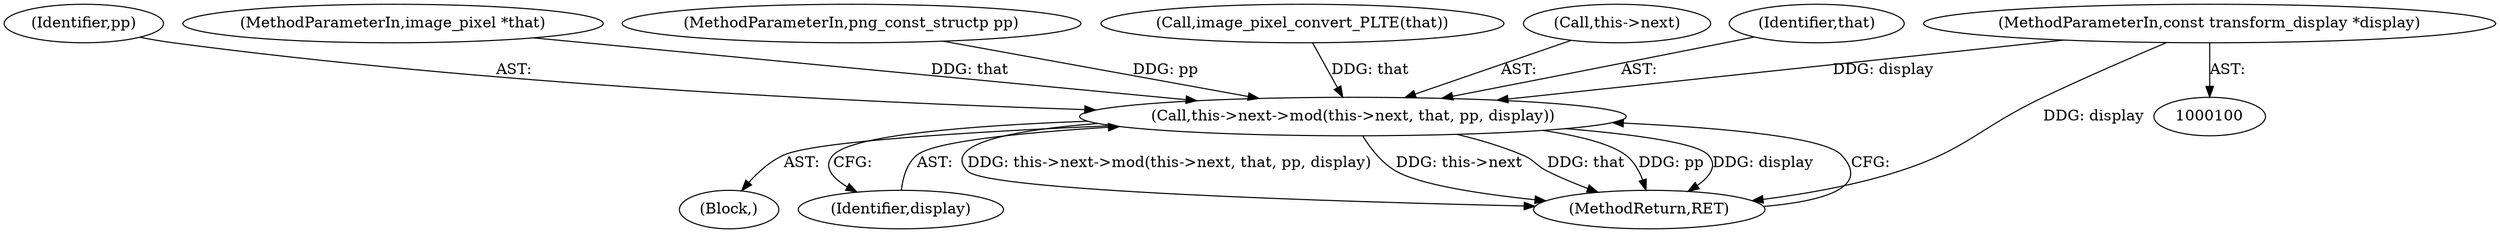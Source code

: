 digraph "0_Android_9d4853418ab2f754c2b63e091c29c5529b8b86ca_73@pointer" {
"1000104" [label="(MethodParameterIn,const transform_display *display)"];
"1000114" [label="(Call,this->next->mod(this->next, that, pp, display))"];
"1000119" [label="(Identifier,pp)"];
"1000114" [label="(Call,this->next->mod(this->next, that, pp, display))"];
"1000102" [label="(MethodParameterIn,image_pixel *that)"];
"1000103" [label="(MethodParameterIn,png_const_structp pp)"];
"1000112" [label="(Call,image_pixel_convert_PLTE(that))"];
"1000104" [label="(MethodParameterIn,const transform_display *display)"];
"1000105" [label="(Block,)"];
"1000115" [label="(Call,this->next)"];
"1000120" [label="(Identifier,display)"];
"1000118" [label="(Identifier,that)"];
"1000121" [label="(MethodReturn,RET)"];
"1000104" -> "1000100"  [label="AST: "];
"1000104" -> "1000121"  [label="DDG: display"];
"1000104" -> "1000114"  [label="DDG: display"];
"1000114" -> "1000105"  [label="AST: "];
"1000114" -> "1000120"  [label="CFG: "];
"1000115" -> "1000114"  [label="AST: "];
"1000118" -> "1000114"  [label="AST: "];
"1000119" -> "1000114"  [label="AST: "];
"1000120" -> "1000114"  [label="AST: "];
"1000121" -> "1000114"  [label="CFG: "];
"1000114" -> "1000121"  [label="DDG: this->next->mod(this->next, that, pp, display)"];
"1000114" -> "1000121"  [label="DDG: this->next"];
"1000114" -> "1000121"  [label="DDG: that"];
"1000114" -> "1000121"  [label="DDG: pp"];
"1000114" -> "1000121"  [label="DDG: display"];
"1000112" -> "1000114"  [label="DDG: that"];
"1000102" -> "1000114"  [label="DDG: that"];
"1000103" -> "1000114"  [label="DDG: pp"];
}
